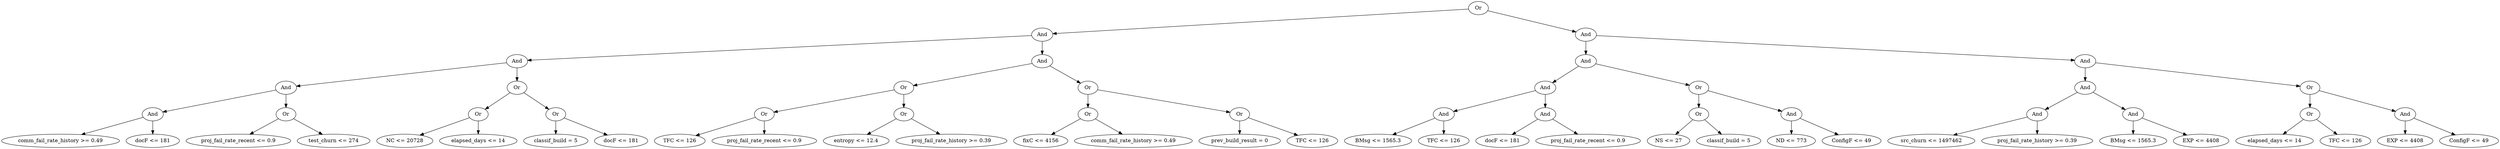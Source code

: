 digraph G {
	graph [bb="0,0,5559.7,396",
		dpi=78
	];
	node [label="\N"];
	1	 [height=0.5,
		label=Or,
		pos="3046,378",
		width=0.75];
	2	 [height=0.5,
		label=And,
		pos="2306,306",
		width=0.75];
	1 -> 2	 [pos="e,2332.8,309.53 3019.3,374.47 2906.9,363.83 2472.9,322.79 2343,310.5"];
	3	 [height=0.5,
		label=And,
		pos="3588,306",
		width=0.75];
	1 -> 3	 [pos="e,3561.6,310.42 3072.5,373.58 3161.4,362.1 3449,324.95 3551.4,311.73"];
	4	 [height=0.5,
		label=And,
		pos="1138,234",
		width=0.75];
	2 -> 4	 [pos="e,1164.8,236.6 2279.2,303.39 2125,294.15 1353.6,247.92 1175,237.22"];
	5	 [height=0.5,
		label=And,
		pos="2306,234",
		width=0.75];
	2 -> 5	 [pos="e,2306,252.1 2306,287.7 2306,279.98 2306,270.71 2306,262.11"];
	8	 [height=0.5,
		label=And,
		pos="627.04,162",
		width=0.75];
	4 -> 8	 [pos="e,653.28,166.59 1111.6,229.38 1026.8,217.76 760.66,181.3 663.24,167.96"];
	9	 [height=0.5,
		label=Or,
		pos="1138,162",
		width=0.75];
	4 -> 9	 [pos="e,1138,180.1 1138,215.7 1138,207.98 1138,198.71 1138,190.11"];
	16	 [height=0.5,
		label=And,
		pos="333.04,90",
		width=0.75];
	8 -> 16	 [pos="e,358.04,96.953 601.97,155.03 549.47,142.53 427.83,113.57 367.81,99.28"];
	17	 [height=0.5,
		label=Or,
		pos="627.04,90",
		width=0.75];
	8 -> 17	 [pos="e,627.04,108.1 627.04,143.7 627.04,135.98 627.04,126.71 627.04,118.11"];
	32	 [height=0.5,
		label="comm_fail_rate_history >= 0.49",
		pos="128.04,18",
		width=3.5566];
	16 -> 32	 [pos="e,174.46,34.851 309.52,80.97 279.14,70.597 225.28,52.205 184.1,38.143"];
	33	 [height=0.5,
		label="docF <= 181",
		pos="333.04,18",
		width=1.6429];
	16 -> 33	 [pos="e,333.04,36.104 333.04,71.697 333.04,63.983 333.04,54.712 333.04,46.112"];
	34	 [height=0.5,
		label="proj_fail_rate_recent <= 0.9",
		pos="523.04,18",
		width=3.1233];
	17 -> 34	 [pos="e,547.73,35.618 608.45,76.485 594.02,66.774 573.64,53.057 556.41,41.458"];
	35	 [height=0.5,
		label="test_churn <= 274",
		pos="731.04,18",
		width=2.1484];
	17 -> 35	 [pos="e,706.73,35.359 645.63,76.485 660.16,66.707 680.72,52.868 698.03,41.219"];
	18	 [height=0.5,
		label=Or,
		pos="1051,90",
		width=0.75];
	9 -> 18	 [pos="e,1067.8,104.46 1121.3,147.5 1108.4,137.14 1090.4,122.67 1075.9,110.97"];
	19	 [height=0.5,
		label=Or,
		pos="1225,90",
		width=0.75];
	9 -> 19	 [pos="e,1208.3,104.46 1154.8,147.5 1167.7,137.14 1185.7,122.67 1200.2,110.97"];
	36	 [height=0.5,
		label="NC <= 20728",
		pos="887.04,18",
		width=1.6971];
	18 -> 36	 [pos="e,920.43,33.253 1028.9,79.559 1003.6,68.771 961.68,50.858 929.93,37.306"];
	37	 [height=0.5,
		label="elapsed_days <= 14",
		pos="1051,18",
		width=2.347];
	18 -> 37	 [pos="e,1051,36.104 1051,71.697 1051,63.983 1051,54.712 1051,46.112"];
	38	 [height=0.5,
		label="classif_build = 5",
		pos="1225,18",
		width=1.9859];
	19 -> 38	 [pos="e,1225,36.104 1225,71.697 1225,63.983 1225,54.712 1225,46.112"];
	39	 [height=0.5,
		label="docF <= 181",
		pos="1374,18",
		width=1.6429];
	19 -> 39	 [pos="e,1343.1,33.514 1246.4,78.971 1269.2,68.272 1305.8,51.078 1333.9,37.837"];
	10	 [height=0.5,
		label=Or,
		pos="2000,162",
		width=0.75];
	5 -> 10	 [pos="e,2025.4,168.79 2280.7,227.21 2226.2,214.74 2097.5,185.3 2035.1,171.03"];
	11	 [height=0.5,
		label=Or,
		pos="2407,162",
		width=0.75];
	5 -> 11	 [pos="e,2388.8,175.64 2324.1,220.49 2339.8,209.6 2362.8,193.69 2380.5,181.37"];
	20	 [height=0.5,
		label=Or,
		pos="1696,90",
		width=0.75];
	10 -> 20	 [pos="e,1721.2,96.795 1974.9,155.21 1920.8,142.76 1793.4,113.42 1731.3,99.12"];
	21	 [height=0.5,
		label=Or,
		pos="2000,90",
		width=0.75];
	10 -> 21	 [pos="e,2000,108.1 2000,143.7 2000,135.98 2000,126.71 2000,118.11"];
	40	 [height=0.5,
		label="TFC <= 126",
		pos="1508,18",
		width=1.5887];
	20 -> 40	 [pos="e,1543.5,32.197 1673,80.417 1643.3,69.357 1591,49.885 1553.2,35.827"];
	41	 [height=0.5,
		label="proj_fail_rate_recent <= 0.9",
		pos="1696,18",
		width=3.1233];
	20 -> 41	 [pos="e,1696,36.104 1696,71.697 1696,63.983 1696,54.712 1696,46.112"];
	42	 [height=0.5,
		label="entropy <= 12.4",
		pos="1896,18",
		width=1.9318];
	21 -> 42	 [pos="e,1920,35.102 1981.4,76.485 1966.8,66.64 1946.1,52.678 1928.7,40.979"];
	43	 [height=0.5,
		label="proj_fail_rate_history >= 0.39",
		pos="2104,18",
		width=3.34];
	21 -> 43	 [pos="e,2079.3,35.618 2018.6,76.485 2033.1,66.774 2053.4,53.057 2070.7,41.458"];
	22	 [height=0.5,
		label=Or,
		pos="2407,90",
		width=0.75];
	11 -> 22	 [pos="e,2407,108.1 2407,143.7 2407,135.98 2407,126.71 2407,118.11"];
	23	 [height=0.5,
		label=Or,
		pos="2743,90",
		width=0.75];
	11 -> 23	 [pos="e,2717.5,96.311 2432.6,155.68 2492,143.3 2639.7,112.53 2707.7,98.357"];
	44	 [height=0.5,
		label="fixC <= 4156",
		pos="2302,18",
		width=1.661];
	22 -> 44	 [pos="e,2325.4,34.591 2388.3,76.485 2373.2,66.414 2351.6,52.036 2333.8,40.179"];
	45	 [height=0.5,
		label="comm_fail_rate_history >= 0.49",
		pos="2508,18",
		width=3.5566];
	22 -> 45	 [pos="e,2483.7,35.878 2425.1,76.485 2439,66.841 2458.6,53.246 2475.3,41.698"];
	46	 [height=0.5,
		label="prev_build_result = 0",
		pos="2743,18",
		width=2.4734];
	23 -> 46	 [pos="e,2743,36.104 2743,71.697 2743,63.983 2743,54.712 2743,46.112"];
	47	 [height=0.5,
		label="TFC <= 126",
		pos="2907,18",
		width=1.5887];
	23 -> 47	 [pos="e,2874.6,32.865 2765.2,79.559 2790.7,68.67 2833.2,50.521 2865,36.925"];
	6	 [height=0.5,
		label=And,
		pos="3588,234",
		width=0.75];
	3 -> 6	 [pos="e,3588,252.1 3588,287.7 3588,279.98 3588,270.71 3588,262.11"];
	7	 [height=0.5,
		label=And,
		pos="4631,234",
		width=0.75];
	3 -> 7	 [pos="e,4603.9,236.82 3614.9,303.2 3757.6,293.62 4427.6,248.65 4593.7,237.51"];
	12	 [height=0.5,
		label=And,
		pos="3432,162",
		width=0.75];
	6 -> 12	 [pos="e,3453.8,172.76 3566.3,223.27 3539.5,211.23 3493.7,190.67 3463.1,176.95"];
	13	 [height=0.5,
		label=Or,
		pos="3772,162",
		width=0.75];
	6 -> 13	 [pos="e,3749.1,171.72 3611,224.28 3643.3,211.98 3702.4,189.49 3739.3,175.45"];
	24	 [height=0.5,
		label=And,
		pos="3203,90",
		width=0.75];
	12 -> 24	 [pos="e,3227.1,98.365 3408,153.64 3367,141.12 3283.6,115.62 3236.8,101.32"];
	25	 [height=0.5,
		label=And,
		pos="3432,90",
		width=0.75];
	12 -> 25	 [pos="e,3432,108.1 3432,143.7 3432,135.98 3432,126.71 3432,118.11"];
	48	 [height=0.5,
		label="BMsg <= 1565.3",
		pos="3055,18",
		width=2.022];
	24 -> 48	 [pos="e,3087.2,34.229 3181.5,78.821 3159.3,68.295 3124,51.596 3096.3,38.513"];
	49	 [height=0.5,
		label="TFC <= 126",
		pos="3203,18",
		width=1.5887];
	24 -> 49	 [pos="e,3203,36.104 3203,71.697 3203,63.983 3203,54.712 3203,46.112"];
	50	 [height=0.5,
		label="docF <= 181",
		pos="3337,18",
		width=1.6429];
	25 -> 50	 [pos="e,3358.7,34.952 3414.6,76.161 3401.3,66.37 3382.7,52.649 3367,41.104"];
	51	 [height=0.5,
		label="proj_fail_rate_recent <= 0.9",
		pos="3527,18",
		width=3.1233];
	25 -> 51	 [pos="e,3504.3,35.722 3449.5,76.161 3462.5,66.57 3480.6,53.207 3496.1,41.813"];
	26	 [height=0.5,
		label=Or,
		pos="3772,90",
		width=0.75];
	13 -> 26	 [pos="e,3772,108.1 3772,143.7 3772,135.98 3772,126.71 3772,118.11"];
	27	 [height=0.5,
		label=And,
		pos="3981,90",
		width=0.75];
	13 -> 27	 [pos="e,3957.2,98.972 3795.6,153.11 3832.8,140.66 3905.1,116.43 3947.6,102.19"];
	52	 [height=0.5,
		label="NS <= 27",
		pos="3704,18",
		width=1.2999];
	26 -> 52	 [pos="e,3719.8,35.198 3757.9,74.496 3749,65.28 3737.2,53.136 3726.9,42.559"];
	53	 [height=0.5,
		label="classif_build = 5",
		pos="3840,18",
		width=1.9859];
	26 -> 53	 [pos="e,3823.8,35.699 3786.1,74.496 3795,65.409 3806.5,53.475 3816.7,43.004"];
	54	 [height=0.5,
		label="ND <= 773",
		pos="3981,18",
		width=1.4443];
	27 -> 54	 [pos="e,3981,36.104 3981,71.697 3981,63.983 3981,54.712 3981,46.112"];
	55	 [height=0.5,
		label="ConfigF <= 49",
		pos="4117,18",
		width=1.8234];
	27 -> 55	 [pos="e,4087.6,34.154 4001.7,78.369 4022,67.923 4053.5,51.729 4078.4,38.891"];
	14	 [height=0.5,
		label=And,
		pos="4631,162",
		width=0.75];
	7 -> 14	 [pos="e,4631,180.1 4631,215.7 4631,207.98 4631,198.71 4631,190.11"];
	15	 [height=0.5,
		label=Or,
		pos="5133,162",
		width=0.75];
	7 -> 15	 [pos="e,5106.7,166.67 4657.3,229.34 4740.8,217.69 5000.3,181.51 5096.6,168.08"];
	28	 [height=0.5,
		label=And,
		pos="4526,90",
		width=0.75];
	14 -> 28	 [pos="e,4544.6,103.41 4612.3,148.49 4595.8,137.49 4571.6,121.35 4553,108.97"];
	29	 [height=0.5,
		label=And,
		pos="4737,90",
		width=0.75];
	14 -> 29	 [pos="e,4718.4,103.29 4649.5,148.81 4666.2,137.78 4691,121.41 4709.9,108.9"];
	56	 [height=0.5,
		label="src_churn <= 1497462",
		pos="4294,18",
		width=2.5998];
	28 -> 56	 [pos="e,4342.2,33.535 4501.6,81.641 4466.4,71.001 4400.1,51.004 4351.9,36.458"];
	57	 [height=0.5,
		label="proj_fail_rate_history >= 0.39",
		pos="4526,18",
		width=3.34];
	28 -> 57	 [pos="e,4526,36.104 4526,71.697 4526,63.983 4526,54.712 4526,46.112"];
	58	 [height=0.5,
		label="BMsg <= 1565.3",
		pos="4737,18",
		width=2.022];
	29 -> 58	 [pos="e,4737,36.104 4737,71.697 4737,63.983 4737,54.712 4737,46.112"];
	59	 [height=0.5,
		label="EXP <= 4408",
		pos="4889,18",
		width=1.6971];
	29 -> 59	 [pos="e,4857.5,33.514 4758.8,78.971 4782,68.272 4819.4,51.078 4848.1,37.837"];
	30	 [height=0.5,
		label=Or,
		pos="5133,90",
		width=0.75];
	15 -> 30	 [pos="e,5133,108.1 5133,143.7 5133,135.98 5133,126.71 5133,118.11"];
	31	 [height=0.5,
		label=And,
		pos="5349,90",
		width=0.75];
	15 -> 31	 [pos="e,5325.3,98.687 5157,153.24 5195.6,140.73 5271.8,116.05 5315.7,101.81"];
	60	 [height=0.5,
		label="elapsed_days <= 14",
		pos="5053,18",
		width=2.347];
	30 -> 60	 [pos="e,5072.2,35.764 5117.2,75.17 5106.6,65.888 5092.4,53.423 5080,42.594"];
	61	 [height=0.5,
		label="TFC <= 126",
		pos="5213,18",
		width=1.5887];
	30 -> 61	 [pos="e,5194.5,35.257 5148.8,75.17 5159.6,65.757 5174.1,53.071 5186.6,42.138"];
	62	 [height=0.5,
		label="EXP <= 4408",
		pos="5349,18",
		width=1.6971];
	31 -> 62	 [pos="e,5349,36.104 5349,71.697 5349,63.983 5349,54.712 5349,46.112"];
	63	 [height=0.5,
		label="ConfigF <= 49",
		pos="5494,18",
		width=1.8234];
	31 -> 63	 [pos="e,5463.2,33.9 5370.4,78.671 5392.3,68.091 5426.9,51.391 5454,38.346"];
}
